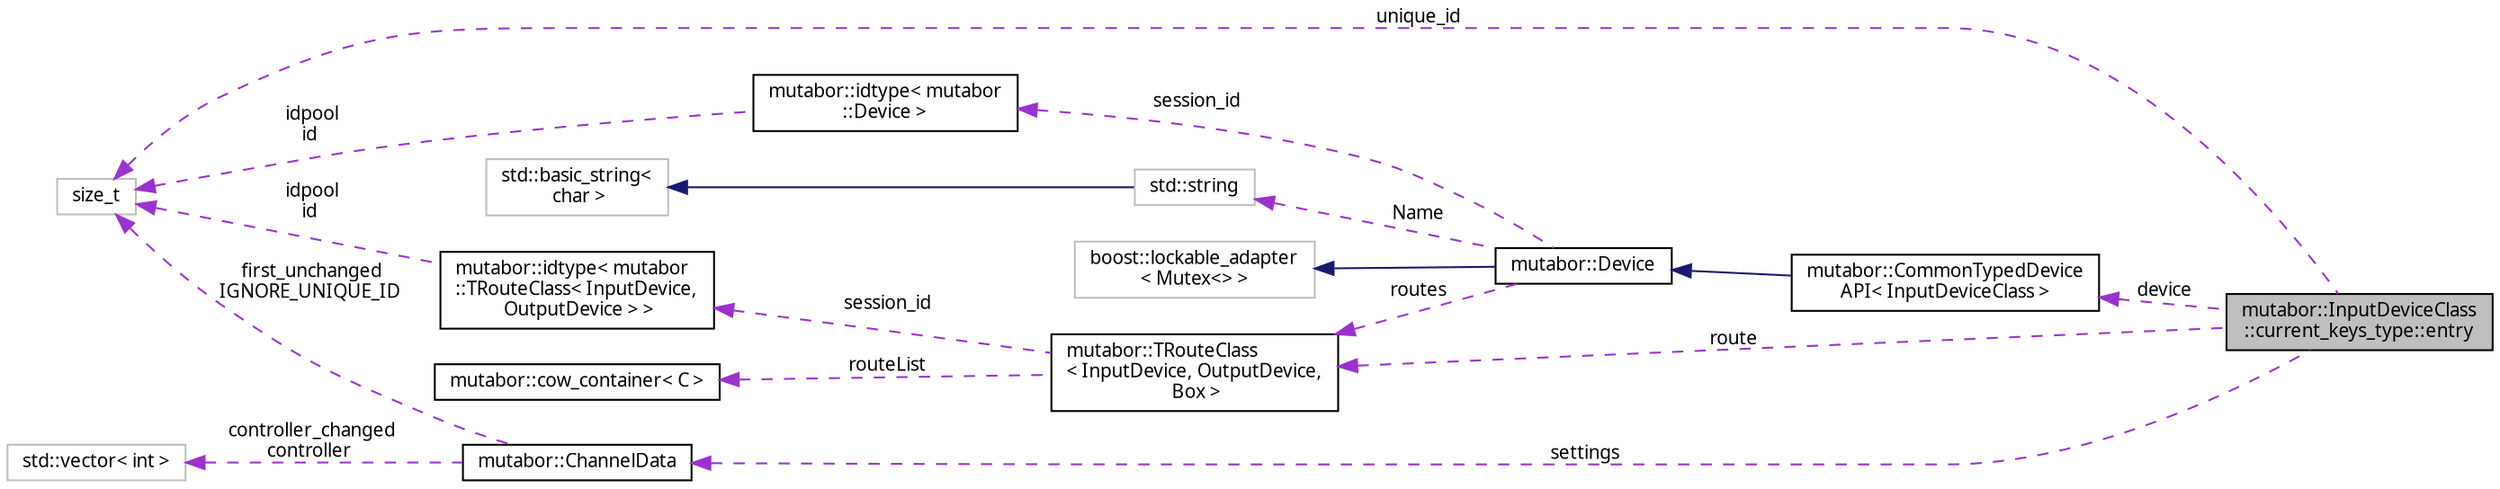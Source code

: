 digraph "mutabor::InputDeviceClass::current_keys_type::entry"
{
  edge [fontname="Sans",fontsize="10",labelfontname="Sans",labelfontsize="10"];
  node [fontname="Sans",fontsize="10",shape=record];
  rankdir="LR";
  Node1 [label="mutabor::InputDeviceClass\l::current_keys_type::entry",height=0.2,width=0.4,color="black", fillcolor="grey75", style="filled", fontcolor="black"];
  Node2 -> Node1 [dir="back",color="darkorchid3",fontsize="10",style="dashed",label=" route" ,fontname="Sans"];
  Node2 [label="mutabor::TRouteClass\l\< InputDevice, OutputDevice,\l Box \>",height=0.2,width=0.4,color="black", fillcolor="white", style="filled",URL="$db/d05/classmutabor_1_1TRouteClass.html"];
  Node3 -> Node2 [dir="back",color="darkorchid3",fontsize="10",style="dashed",label=" routeList" ,fontname="Sans"];
  Node3 [label="mutabor::cow_container\< C \>",height=0.2,width=0.4,color="black", fillcolor="white", style="filled",URL="$df/d40/classmutabor_1_1cow__container.html"];
  Node4 -> Node2 [dir="back",color="darkorchid3",fontsize="10",style="dashed",label=" session_id" ,fontname="Sans"];
  Node4 [label="mutabor::idtype\< mutabor\l::TRouteClass\< InputDevice,\l OutputDevice \> \>",height=0.2,width=0.4,color="black", fillcolor="white", style="filled",URL="$d7/dce/classmutabor_1_1idtype.html"];
  Node5 -> Node4 [dir="back",color="darkorchid3",fontsize="10",style="dashed",label=" idpool\nid" ,fontname="Sans"];
  Node5 [label="size_t",height=0.2,width=0.4,color="grey75", fillcolor="white", style="filled"];
  Node6 -> Node1 [dir="back",color="darkorchid3",fontsize="10",style="dashed",label=" settings" ,fontname="Sans"];
  Node6 [label="mutabor::ChannelData",height=0.2,width=0.4,color="black", fillcolor="white", style="filled",URL="$d4/d4a/classmutabor_1_1ChannelData.html"];
  Node7 -> Node6 [dir="back",color="darkorchid3",fontsize="10",style="dashed",label=" controller_changed\ncontroller" ,fontname="Sans"];
  Node7 [label="std::vector\< int \>",height=0.2,width=0.4,color="grey75", fillcolor="white", style="filled"];
  Node5 -> Node6 [dir="back",color="darkorchid3",fontsize="10",style="dashed",label=" first_unchanged\nIGNORE_UNIQUE_ID" ,fontname="Sans"];
  Node5 -> Node1 [dir="back",color="darkorchid3",fontsize="10",style="dashed",label=" unique_id" ,fontname="Sans"];
  Node8 -> Node1 [dir="back",color="darkorchid3",fontsize="10",style="dashed",label=" device" ,fontname="Sans"];
  Node8 [label="mutabor::CommonTypedDevice\lAPI\< InputDeviceClass \>",height=0.2,width=0.4,color="black", fillcolor="white", style="filled",URL="$d9/dbf/classmutabor_1_1CommonTypedDeviceAPI.html"];
  Node9 -> Node8 [dir="back",color="midnightblue",fontsize="10",style="solid",fontname="Sans"];
  Node9 [label="mutabor::Device",height=0.2,width=0.4,color="black", fillcolor="white", style="filled",URL="$db/db4/classmutabor_1_1Device.html"];
  Node10 -> Node9 [dir="back",color="midnightblue",fontsize="10",style="solid",fontname="Sans"];
  Node10 [label="boost::lockable_adapter\l\< Mutex\<\> \>",height=0.2,width=0.4,color="grey75", fillcolor="white", style="filled"];
  Node2 -> Node9 [dir="back",color="darkorchid3",fontsize="10",style="dashed",label=" routes" ,fontname="Sans"];
  Node11 -> Node9 [dir="back",color="darkorchid3",fontsize="10",style="dashed",label=" Name" ,fontname="Sans"];
  Node11 [label="std::string",height=0.2,width=0.4,color="grey75", fillcolor="white", style="filled",tooltip="STL class. "];
  Node12 -> Node11 [dir="back",color="midnightblue",fontsize="10",style="solid",fontname="Sans"];
  Node12 [label="std::basic_string\<\l char \>",height=0.2,width=0.4,color="grey75", fillcolor="white", style="filled",tooltip="STL class. "];
  Node13 -> Node9 [dir="back",color="darkorchid3",fontsize="10",style="dashed",label=" session_id" ,fontname="Sans"];
  Node13 [label="mutabor::idtype\< mutabor\l::Device \>",height=0.2,width=0.4,color="black", fillcolor="white", style="filled",URL="$d7/dce/classmutabor_1_1idtype.html"];
  Node5 -> Node13 [dir="back",color="darkorchid3",fontsize="10",style="dashed",label=" idpool\nid" ,fontname="Sans"];
}
